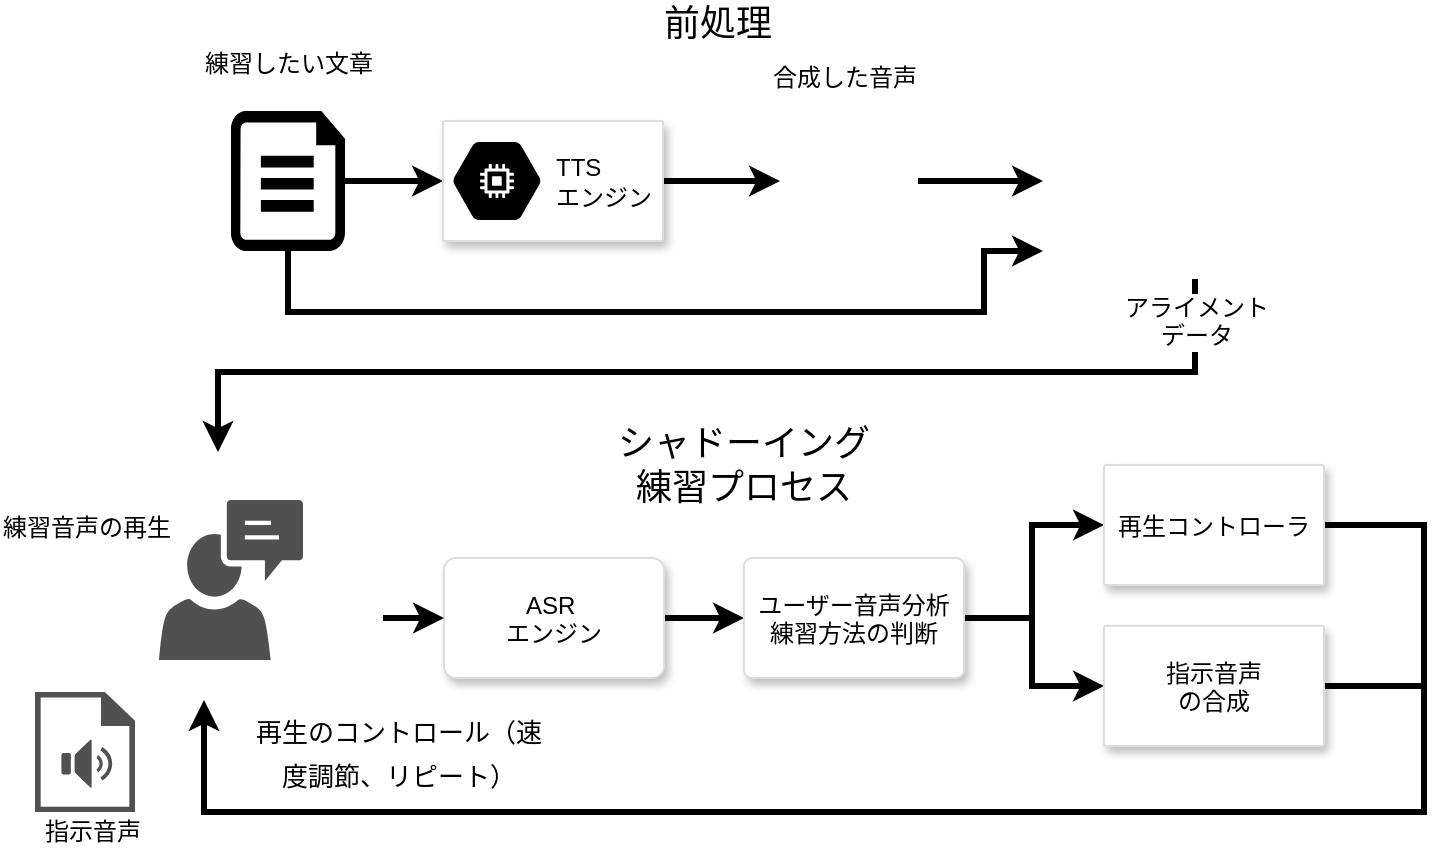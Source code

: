<mxfile version="10.5.9" type="github"><diagram id="6d9bSooAzvfrnSEoD0h6" name="Page-1"><mxGraphModel dx="1079" dy="639" grid="1" gridSize="10" guides="1" tooltips="1" connect="1" arrows="1" fold="1" page="1" pageScale="1" pageWidth="827" pageHeight="1169" math="0" shadow="0"><root><mxCell id="0"/><mxCell id="1" parent="0"/><mxCell id="H8ztug07qkxnad9douz8-6" style="edgeStyle=orthogonalEdgeStyle;rounded=0;orthogonalLoop=1;jettySize=auto;html=1;exitX=1;exitY=0.5;exitDx=0;exitDy=0;exitPerimeter=0;entryX=0;entryY=0.5;entryDx=0;entryDy=0;strokeWidth=3;" edge="1" parent="1" source="ujxERTlEIsJRGIzrDbhI-1" target="ujxERTlEIsJRGIzrDbhI-4"><mxGeometry relative="1" as="geometry"/></mxCell><mxCell id="H8ztug07qkxnad9douz8-8" style="edgeStyle=orthogonalEdgeStyle;rounded=0;orthogonalLoop=1;jettySize=auto;html=1;exitX=0.5;exitY=1;exitDx=0;exitDy=0;exitPerimeter=0;strokeWidth=3;" edge="1" parent="1" source="ujxERTlEIsJRGIzrDbhI-1"><mxGeometry relative="1" as="geometry"><mxPoint x="562.5" y="309.5" as="targetPoint"/><Array as="points"><mxPoint x="185" y="340"/><mxPoint x="533" y="340"/><mxPoint x="533" y="310"/></Array></mxGeometry></mxCell><mxCell id="ujxERTlEIsJRGIzrDbhI-1" value="" style="shadow=0;dashed=0;html=1;strokeColor=none;labelPosition=center;verticalLabelPosition=bottom;verticalAlign=top;align=center;shape=mxgraph.azure.file;fillColor=#000000;" parent="1" vertex="1"><mxGeometry x="156.5" y="239.5" width="57" height="70" as="geometry"/></mxCell><mxCell id="H8ztug07qkxnad9douz8-9" style="edgeStyle=orthogonalEdgeStyle;rounded=0;orthogonalLoop=1;jettySize=auto;html=1;exitX=1;exitY=0.5;exitDx=0;exitDy=0;strokeWidth=3;" edge="1" parent="1" source="ujxERTlEIsJRGIzrDbhI-2"><mxGeometry relative="1" as="geometry"><mxPoint x="562.5" y="274.5" as="targetPoint"/></mxGeometry></mxCell><mxCell id="ujxERTlEIsJRGIzrDbhI-2" value="" style="shape=image;html=1;verticalAlign=top;verticalLabelPosition=bottom;labelBackgroundColor=#ffffff;imageAspect=0;aspect=fixed;image=https://cdn2.iconfinder.com/data/icons/font-awesome/1792/file-sound-o-128.png" parent="1" vertex="1"><mxGeometry x="431" y="240" width="69" height="69" as="geometry"/></mxCell><mxCell id="H8ztug07qkxnad9douz8-7" style="edgeStyle=orthogonalEdgeStyle;rounded=0;orthogonalLoop=1;jettySize=auto;html=1;exitX=1;exitY=0.5;exitDx=0;exitDy=0;strokeWidth=3;" edge="1" parent="1" source="ujxERTlEIsJRGIzrDbhI-4" target="ujxERTlEIsJRGIzrDbhI-2"><mxGeometry relative="1" as="geometry"/></mxCell><mxCell id="ujxERTlEIsJRGIzrDbhI-4" value="" style="strokeColor=#dddddd;fillColor=#ffffff;shadow=1;strokeWidth=1;rounded=1;absoluteArcSize=1;arcSize=2;" parent="1" vertex="1"><mxGeometry x="262.5" y="244.5" width="110" height="60" as="geometry"/></mxCell><mxCell id="ujxERTlEIsJRGIzrDbhI-5" value="&lt;font color=&quot;#000000&quot;&gt;TTS &lt;br&gt;エンジン&lt;/font&gt;" style="dashed=0;connectable=0;html=1;fillColor=#000000;strokeColor=none;shape=mxgraph.gcp2.compute_engine;part=1;labelPosition=right;verticalLabelPosition=middle;align=left;verticalAlign=middle;spacingLeft=5;fontColor=#999999;fontSize=12;" parent="ujxERTlEIsJRGIzrDbhI-4" vertex="1"><mxGeometry y="0.5" width="44" height="39" relative="1" as="geometry"><mxPoint x="5" y="-19.5" as="offset"/></mxGeometry></mxCell><mxCell id="ujxERTlEIsJRGIzrDbhI-10" value="" style="shadow=0;dashed=0;html=1;strokeColor=none;fillColor=#505050;labelPosition=center;verticalLabelPosition=bottom;verticalAlign=top;outlineConnect=0;align=center;shape=mxgraph.office.users.communications;" parent="1" vertex="1"><mxGeometry x="120.5" y="434" width="72" height="80" as="geometry"/></mxCell><mxCell id="ujxERTlEIsJRGIzrDbhI-34" value="" style="edgeStyle=orthogonalEdgeStyle;rounded=0;orthogonalLoop=1;jettySize=auto;html=1;strokeWidth=3;" parent="1" source="ujxERTlEIsJRGIzrDbhI-12" target="ujxERTlEIsJRGIzrDbhI-32" edge="1"><mxGeometry relative="1" as="geometry"/></mxCell><mxCell id="ujxERTlEIsJRGIzrDbhI-12" value="ASR &#10;エンジン" style="strokeColor=#dddddd;fillColor=#ffffff;shadow=1;strokeWidth=1;rounded=1;absoluteArcSize=1;arcSize=12;" parent="1" vertex="1"><mxGeometry x="263" y="463" width="110" height="60" as="geometry"/></mxCell><mxCell id="ujxERTlEIsJRGIzrDbhI-35" style="edgeStyle=orthogonalEdgeStyle;rounded=0;orthogonalLoop=1;jettySize=auto;html=1;exitX=1;exitY=0.25;exitDx=0;exitDy=0;strokeWidth=3;entryX=0;entryY=0.5;entryDx=0;entryDy=0;jumpStyle=none;" parent="1" source="ujxERTlEIsJRGIzrDbhI-32" target="ujxERTlEIsJRGIzrDbhI-14" edge="1"><mxGeometry relative="1" as="geometry"><mxPoint x="563" y="493" as="targetPoint"/><Array as="points"><mxPoint x="520" y="493"/><mxPoint x="557" y="493"/><mxPoint x="557" y="447"/></Array></mxGeometry></mxCell><mxCell id="ujxERTlEIsJRGIzrDbhI-37" style="edgeStyle=orthogonalEdgeStyle;rounded=0;jumpStyle=none;orthogonalLoop=1;jettySize=auto;html=1;exitX=1;exitY=0.75;exitDx=0;exitDy=0;entryX=0;entryY=0.5;entryDx=0;entryDy=0;strokeWidth=3;" parent="1" source="ujxERTlEIsJRGIzrDbhI-32" target="ujxERTlEIsJRGIzrDbhI-23" edge="1"><mxGeometry relative="1" as="geometry"><Array as="points"><mxPoint x="520" y="493"/><mxPoint x="557" y="493"/><mxPoint x="557" y="527"/></Array></mxGeometry></mxCell><mxCell id="ujxERTlEIsJRGIzrDbhI-32" value="&#10;ユーザー音声分析&#10;練習方法の判断&#10;" style="strokeColor=#dddddd;fillColor=#ffffff;shadow=1;strokeWidth=1;rounded=1;absoluteArcSize=1;arcSize=8;" parent="1" vertex="1"><mxGeometry x="413" y="463" width="110" height="60" as="geometry"/></mxCell><mxCell id="ujxERTlEIsJRGIzrDbhI-17" style="edgeStyle=orthogonalEdgeStyle;rounded=0;orthogonalLoop=1;jettySize=auto;html=1;exitX=1;exitY=0.5;exitDx=0;exitDy=0;strokeWidth=3;" parent="1" source="ujxERTlEIsJRGIzrDbhI-14" edge="1"><mxGeometry relative="1" as="geometry"><mxPoint x="143" y="534" as="targetPoint"/><Array as="points"><mxPoint x="753" y="447"/><mxPoint x="753" y="590"/><mxPoint x="143" y="590"/></Array></mxGeometry></mxCell><mxCell id="ujxERTlEIsJRGIzrDbhI-14" value="再生コントローラ" style="strokeColor=#dddddd;fillColor=#ffffff;shadow=1;strokeWidth=1;rounded=1;absoluteArcSize=1;arcSize=2;fontColor=#000000;" parent="1" vertex="1"><mxGeometry x="593" y="416.5" width="110" height="60" as="geometry"/></mxCell><mxCell id="ujxERTlEIsJRGIzrDbhI-18" value="" style="shape=image;html=1;verticalAlign=top;verticalLabelPosition=bottom;labelBackgroundColor=#ffffff;imageAspect=0;aspect=fixed;image=https://cdn3.iconfinder.com/data/icons/eightyshades/512/28_Sound-128.png;dashed=1;strokeWidth=3;" parent="1" vertex="1"><mxGeometry x="73" y="478.5" width="29" height="29" as="geometry"/></mxCell><mxCell id="ujxERTlEIsJRGIzrDbhI-30" style="edgeStyle=orthogonalEdgeStyle;rounded=0;orthogonalLoop=1;jettySize=auto;html=1;exitX=1;exitY=0.5;exitDx=0;exitDy=0;entryX=0;entryY=0.5;entryDx=0;entryDy=0;strokeWidth=3;" parent="1" source="ujxERTlEIsJRGIzrDbhI-20" target="ujxERTlEIsJRGIzrDbhI-12" edge="1"><mxGeometry relative="1" as="geometry"/></mxCell><mxCell id="ujxERTlEIsJRGIzrDbhI-20" value="" style="shape=image;html=1;verticalAlign=top;verticalLabelPosition=bottom;labelBackgroundColor=#ffffff;imageAspect=0;aspect=fixed;image=https://cdn4.iconfinder.com/data/icons/ionicons/512/icon-mic-a-128.png;dashed=1;strokeWidth=3;" parent="1" vertex="1"><mxGeometry x="192.5" y="473" width="40" height="40" as="geometry"/></mxCell><mxCell id="ujxERTlEIsJRGIzrDbhI-29" style="edgeStyle=orthogonalEdgeStyle;rounded=0;orthogonalLoop=1;jettySize=auto;html=1;exitX=1;exitY=0.5;exitDx=0;exitDy=0;strokeWidth=3;endArrow=none;endFill=0;" parent="1" source="ujxERTlEIsJRGIzrDbhI-23" edge="1"><mxGeometry relative="1" as="geometry"><mxPoint x="753" y="527" as="targetPoint"/></mxGeometry></mxCell><mxCell id="ujxERTlEIsJRGIzrDbhI-23" value="指示音声&#10;の合成" style="strokeColor=#dddddd;fillColor=#ffffff;shadow=1;strokeWidth=1;rounded=1;absoluteArcSize=1;arcSize=2;fontColor=#000000;" parent="1" vertex="1"><mxGeometry x="593" y="497" width="110" height="60" as="geometry"/></mxCell><mxCell id="H8ztug07qkxnad9douz8-11" style="edgeStyle=orthogonalEdgeStyle;rounded=0;orthogonalLoop=1;jettySize=auto;html=1;exitX=0.5;exitY=1;exitDx=0;exitDy=0;strokeWidth=3;" edge="1" parent="1" source="H8ztug07qkxnad9douz8-10"><mxGeometry relative="1" as="geometry"><mxPoint x="150" y="410" as="targetPoint"/><Array as="points"><mxPoint x="639" y="370"/><mxPoint x="150" y="370"/></Array></mxGeometry></mxCell><mxCell id="H8ztug07qkxnad9douz8-10" value="アライメント&lt;br&gt;データ&lt;br&gt;" style="shape=image;html=1;verticalAlign=top;verticalLabelPosition=bottom;labelBackgroundColor=#ffffff;imageAspect=0;aspect=fixed;image=https://cdn2.iconfinder.com/data/icons/analytic-investment-and-balanced-scorecard/512/421_Audio_frequency_hertz_sequence_wave_sound_design_producstion-128.png;strokeWidth=3;fillColor=#ffffff;" vertex="1" parent="1"><mxGeometry x="589.5" y="225.5" width="98" height="98" as="geometry"/></mxCell><mxCell id="H8ztug07qkxnad9douz8-15" value="前処理" style="text;html=1;strokeColor=none;fillColor=none;align=center;verticalAlign=middle;whiteSpace=wrap;rounded=0;strokeWidth=1;fontSize=18;" vertex="1" parent="1"><mxGeometry x="360" y="185.5" width="80" height="20" as="geometry"/></mxCell><mxCell id="H8ztug07qkxnad9douz8-16" value="練習したい文章" style="text;html=1;strokeColor=none;fillColor=none;align=center;verticalAlign=middle;whiteSpace=wrap;rounded=0;" vertex="1" parent="1"><mxGeometry x="138.5" y="206" width="93" height="20" as="geometry"/></mxCell><mxCell id="H8ztug07qkxnad9douz8-21" value="合成した音声" style="text;html=1;strokeColor=none;fillColor=none;align=center;verticalAlign=middle;whiteSpace=wrap;rounded=0;" vertex="1" parent="1"><mxGeometry x="425.5" y="212.5" width="75" height="20" as="geometry"/></mxCell><mxCell id="H8ztug07qkxnad9douz8-22" value="" style="shadow=0;dashed=0;html=1;strokeColor=none;fillColor=#505050;labelPosition=center;verticalLabelPosition=bottom;verticalAlign=top;outlineConnect=0;align=center;shape=mxgraph.office.concepts.sound_file;fontSize=18;" vertex="1" parent="1"><mxGeometry x="58.5" y="530" width="50" height="60" as="geometry"/></mxCell><mxCell id="H8ztug07qkxnad9douz8-23" value="指示音声&lt;br&gt;" style="text;html=1;strokeColor=none;fillColor=none;align=center;verticalAlign=middle;whiteSpace=wrap;rounded=0;" vertex="1" parent="1"><mxGeometry x="50" y="590" width="75" height="20" as="geometry"/></mxCell><mxCell id="H8ztug07qkxnad9douz8-24" value="練習音声の再生&lt;br&gt;" style="shape=image;html=1;verticalAlign=top;verticalLabelPosition=bottom;labelBackgroundColor=#ffffff;imageAspect=0;aspect=fixed;image=https://cdn2.iconfinder.com/data/icons/analytic-investment-and-balanced-scorecard/512/421_Audio_frequency_hertz_sequence_wave_sound_design_producstion-128.png;strokeWidth=3;fillColor=#ffffff;" vertex="1" parent="1"><mxGeometry x="50" y="367" width="67" height="67" as="geometry"/></mxCell><mxCell id="H8ztug07qkxnad9douz8-25" value="シャドーイング&lt;br&gt;練習プロセス&lt;br&gt;" style="text;html=1;strokeColor=none;fillColor=none;align=center;verticalAlign=middle;whiteSpace=wrap;rounded=0;strokeWidth=1;fontSize=18;" vertex="1" parent="1"><mxGeometry x="343" y="407" width="140" height="20" as="geometry"/></mxCell><mxCell id="H8ztug07qkxnad9douz8-35" value="&lt;font style=&quot;font-size: 13px&quot;&gt;再生のコントロール（速度調節、リピート）&lt;/font&gt;" style="text;html=1;strokeColor=none;fillColor=none;align=center;verticalAlign=middle;whiteSpace=wrap;rounded=0;fontSize=18;" vertex="1" parent="1"><mxGeometry x="162.5" y="550" width="155" height="20" as="geometry"/></mxCell></root></mxGraphModel></diagram></mxfile>